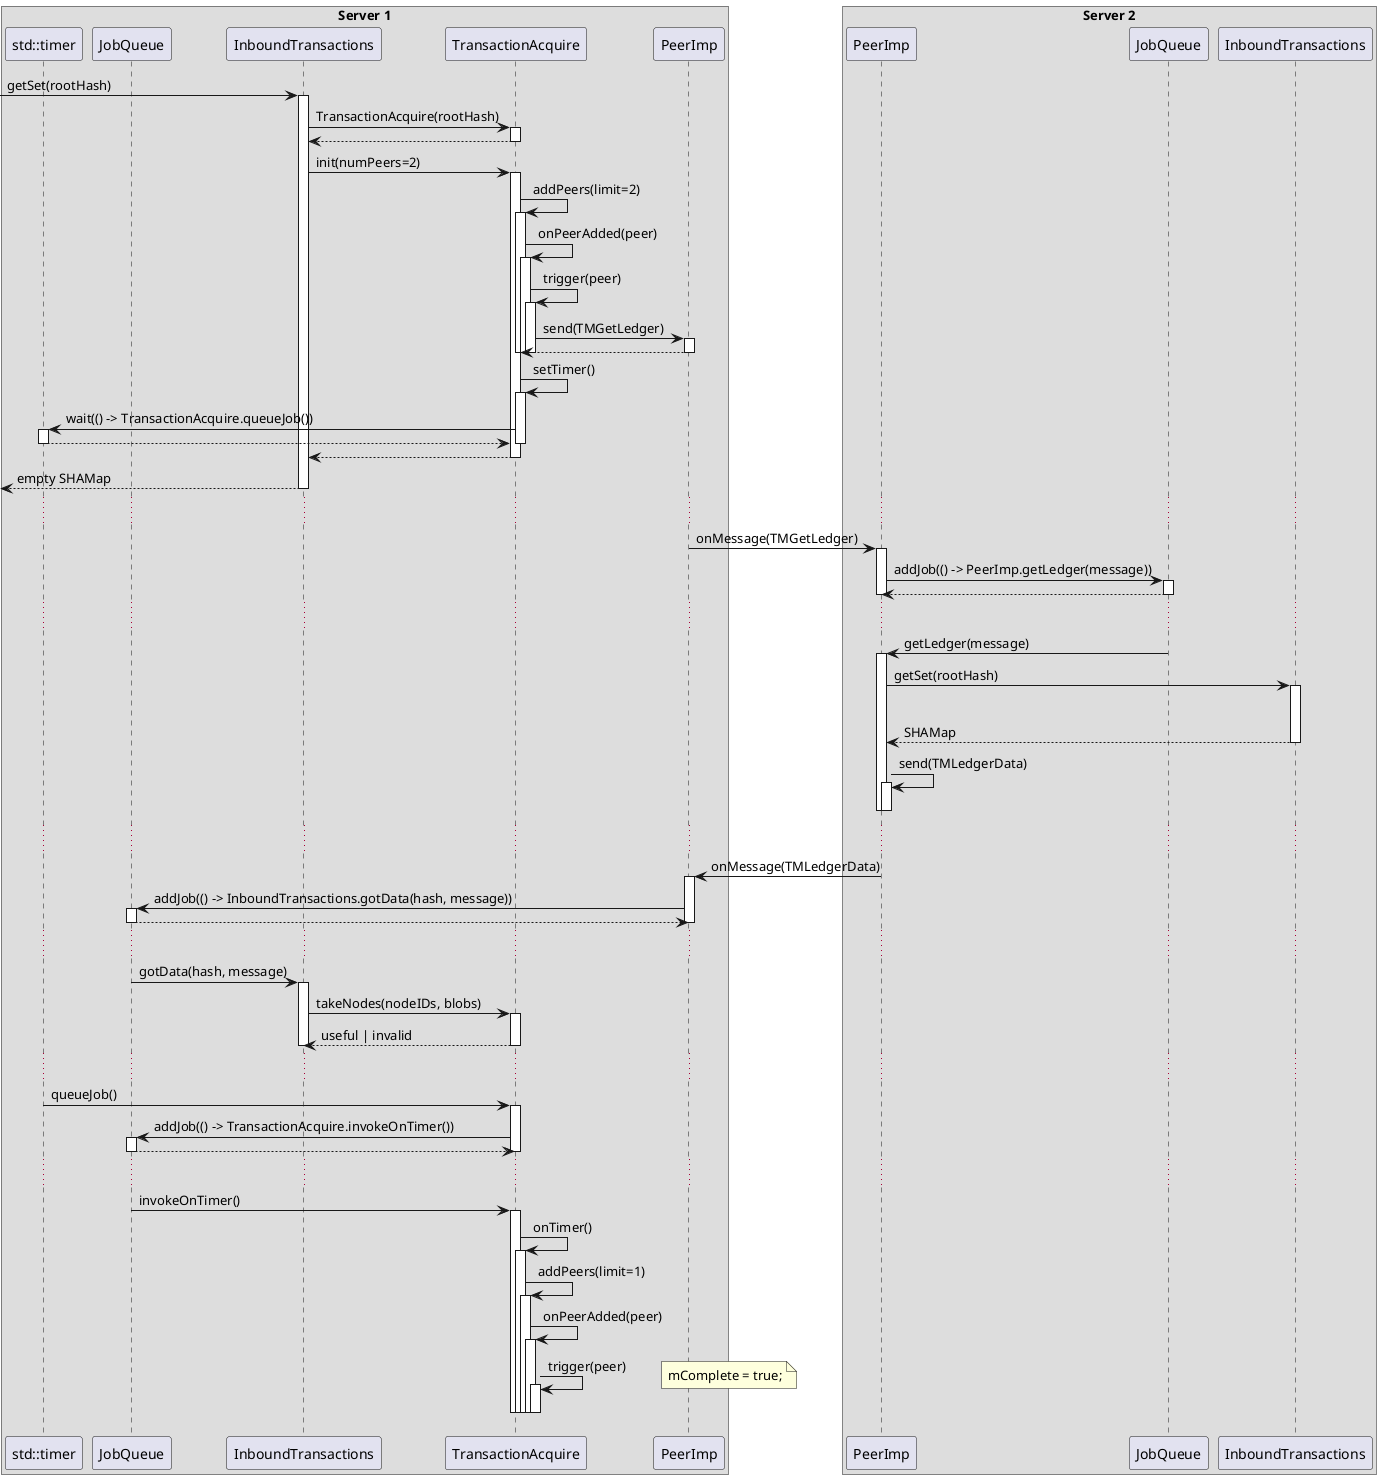 @startuml
box "Server 1"
    participant timer1 as "std::timer"
    participant jq1 as "JobQueue"
    participant ib1 as "InboundTransactions"
    participant ta1 as "TransactionAcquire"
    participant pi1 as "PeerImp"
end box

box "Server 2"
    participant pi2 as "PeerImp"
    participant jq2 as "JobQueue"
    participant ib2 as "InboundTransactions"
end box

autoactivate on
[-> ib1 : getSet(rootHash)
    ib1 -> ta1 : TransactionAcquire(rootHash)
    return
    ib1 -> ta1 : init(numPeers=2)
        ta1 -> ta1 : addPeers(limit=2)
            ta1 -> ta1 : onPeerAdded(peer)
                ta1 -> ta1 : trigger(peer)
                    ta1 -> pi1 : send(TMGetLedger)
                    return
                deactivate ta1
            deactivate ta1
        deactivate ta1
        ta1 -> ta1 : setTimer()
            ta1 -> timer1 : wait(() -> TransactionAcquire.queueJob())
            return
        deactivate ta1
    return
return empty SHAMap

...
pi1 -> pi2 : onMessage(TMGetLedger)
    pi2 -> jq2 : addJob(() -> PeerImp.getLedger(message))
    return
deactivate pi2

...
jq2 -> pi2 : getLedger(message)
    pi2 -> ib2 : getSet(rootHash)
    |||
    return SHAMap
    pi2 -> pi2 : send(TMLedgerData)
    deactivate pi2
deactivate pi2

...
pi2 -> pi1 : onMessage(TMLedgerData)
    pi1 -> jq1 : addJob(() -> InboundTransactions.gotData(hash, message))
    return
deactivate pi1

...
jq1 -> ib1 : gotData(hash, message)
    ib1 -> ta1 : takeNodes(nodeIDs, blobs)
    return useful | invalid
deactivate ib1

...
timer1 -> ta1 : queueJob()
    ta1 -> jq1 : addJob(() -> TransactionAcquire.invokeOnTimer())
    return
deactivate ta1

...
jq1 -> ta1 : invokeOnTimer()
    ta1 -> ta1 : onTimer()
        ta1 -> ta1 : addPeers(limit=1)
            ta1 -> ta1 : onPeerAdded(peer)
                ta1 -> ta1 : trigger(peer)
                note right: mComplete = true;
                deactivate ta1
            deactivate ta1
        deactivate ta1
    deactivate ta1
deactivate ta1
@enduml

